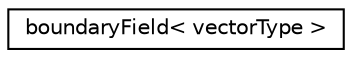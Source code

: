 digraph "Graphical Class Hierarchy"
{
 // LATEX_PDF_SIZE
  edge [fontname="Helvetica",fontsize="10",labelfontname="Helvetica",labelfontsize="10"];
  node [fontname="Helvetica",fontsize="10",shape=record];
  rankdir="LR";
  Node0 [label="boundaryField\< vectorType \>",height=0.2,width=0.4,color="black", fillcolor="white", style="filled",URL="$classboundaryField.html",tooltip=" "];
}
